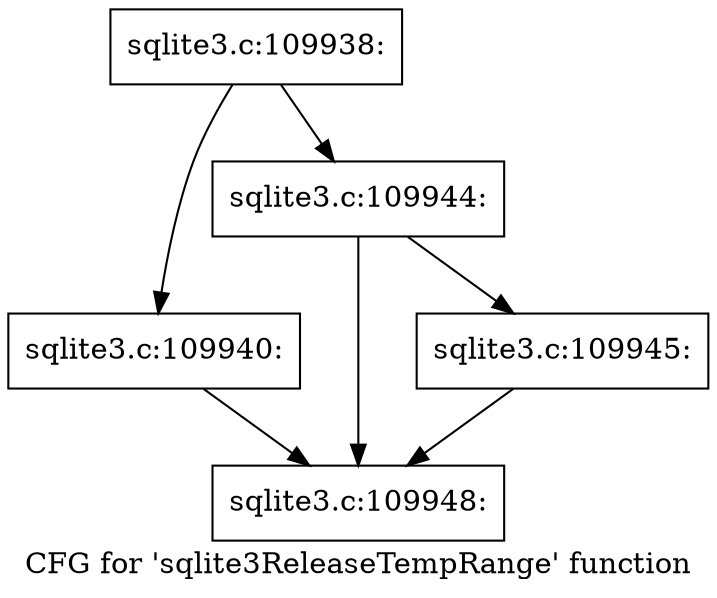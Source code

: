 digraph "CFG for 'sqlite3ReleaseTempRange' function" {
	label="CFG for 'sqlite3ReleaseTempRange' function";

	Node0x55c0f8beda20 [shape=record,label="{sqlite3.c:109938:}"];
	Node0x55c0f8beda20 -> Node0x55c0f8bef240;
	Node0x55c0f8beda20 -> Node0x55c0f8bef290;
	Node0x55c0f8bef240 [shape=record,label="{sqlite3.c:109940:}"];
	Node0x55c0f8bef240 -> Node0x55c0f8bef890;
	Node0x55c0f8bef290 [shape=record,label="{sqlite3.c:109944:}"];
	Node0x55c0f8bef290 -> Node0x55c0f8bef840;
	Node0x55c0f8bef290 -> Node0x55c0f8bef890;
	Node0x55c0f8bef840 [shape=record,label="{sqlite3.c:109945:}"];
	Node0x55c0f8bef840 -> Node0x55c0f8bef890;
	Node0x55c0f8bef890 [shape=record,label="{sqlite3.c:109948:}"];
}
